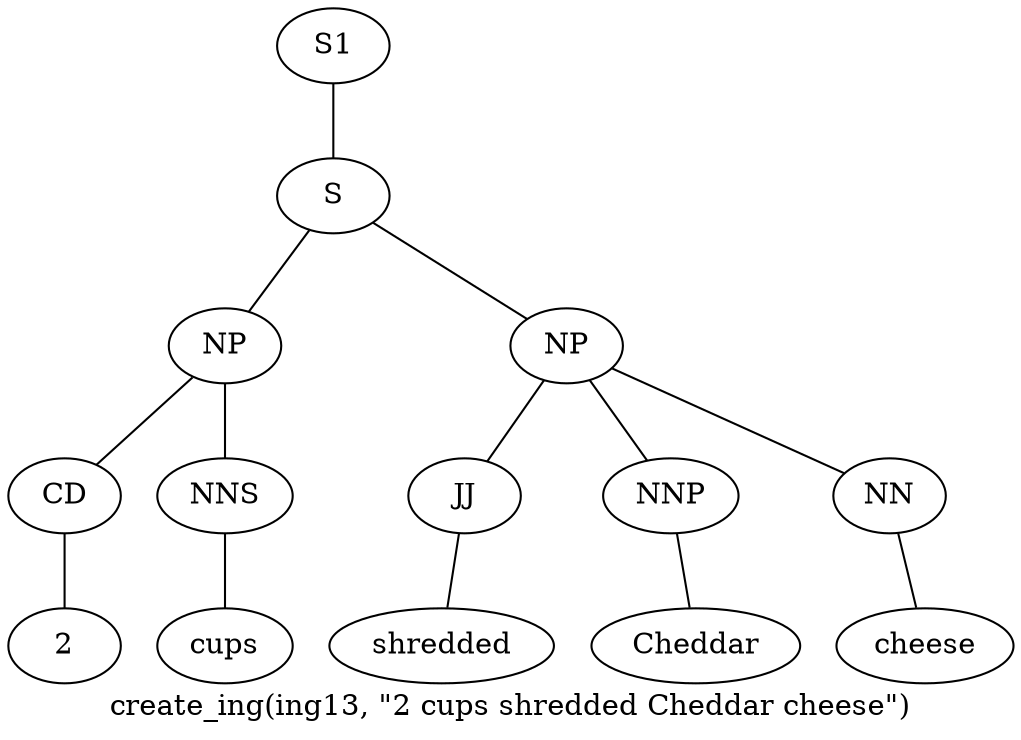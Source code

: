 graph SyntaxGraph {
	label = "create_ing(ing13, \"2 cups shredded Cheddar cheese\")";
	Node0 [label="S1"];
	Node1 [label="S"];
	Node2 [label="NP"];
	Node3 [label="CD"];
	Node4 [label="2"];
	Node5 [label="NNS"];
	Node6 [label="cups"];
	Node7 [label="NP"];
	Node8 [label="JJ"];
	Node9 [label="shredded"];
	Node10 [label="NNP"];
	Node11 [label="Cheddar"];
	Node12 [label="NN"];
	Node13 [label="cheese"];

	Node0 -- Node1;
	Node1 -- Node2;
	Node1 -- Node7;
	Node2 -- Node3;
	Node2 -- Node5;
	Node3 -- Node4;
	Node5 -- Node6;
	Node7 -- Node8;
	Node7 -- Node10;
	Node7 -- Node12;
	Node8 -- Node9;
	Node10 -- Node11;
	Node12 -- Node13;
}